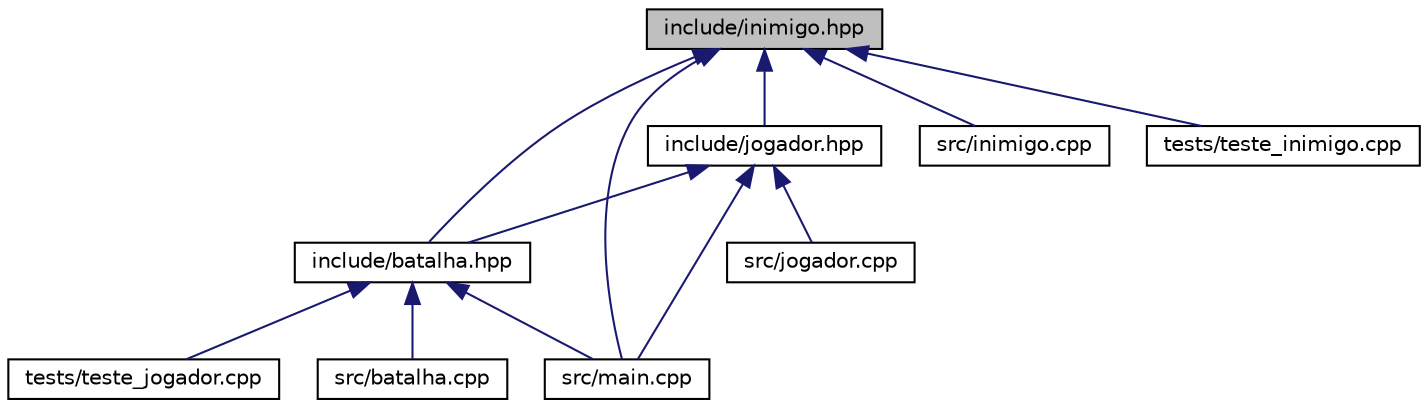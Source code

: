 digraph "include/inimigo.hpp"
{
 // LATEX_PDF_SIZE
  edge [fontname="Helvetica",fontsize="10",labelfontname="Helvetica",labelfontsize="10"];
  node [fontname="Helvetica",fontsize="10",shape=record];
  Node1 [label="include/inimigo.hpp",height=0.2,width=0.4,color="black", fillcolor="grey75", style="filled", fontcolor="black",tooltip="classe que herda os atributos da classe Usuario e armazena informações do inimigo"];
  Node1 -> Node2 [dir="back",color="midnightblue",fontsize="10",style="solid",fontname="Helvetica"];
  Node2 [label="include/batalha.hpp",height=0.2,width=0.4,color="black", fillcolor="white", style="filled",URL="$batalha_8hpp.html",tooltip="classe responsável por todas as batalhas do jogo"];
  Node2 -> Node3 [dir="back",color="midnightblue",fontsize="10",style="solid",fontname="Helvetica"];
  Node3 [label="src/batalha.cpp",height=0.2,width=0.4,color="black", fillcolor="white", style="filled",URL="$batalha_8cpp.html",tooltip=" "];
  Node2 -> Node4 [dir="back",color="midnightblue",fontsize="10",style="solid",fontname="Helvetica"];
  Node4 [label="src/main.cpp",height=0.2,width=0.4,color="black", fillcolor="white", style="filled",URL="$src_2main_8cpp.html",tooltip=" "];
  Node2 -> Node5 [dir="back",color="midnightblue",fontsize="10",style="solid",fontname="Helvetica"];
  Node5 [label="tests/teste_jogador.cpp",height=0.2,width=0.4,color="black", fillcolor="white", style="filled",URL="$teste__jogador_8cpp.html",tooltip=" "];
  Node1 -> Node6 [dir="back",color="midnightblue",fontsize="10",style="solid",fontname="Helvetica"];
  Node6 [label="include/jogador.hpp",height=0.2,width=0.4,color="black", fillcolor="white", style="filled",URL="$jogador_8hpp.html",tooltip="A classe jogador herdar atributos da classe Usuário e armazena itens do jogador."];
  Node6 -> Node2 [dir="back",color="midnightblue",fontsize="10",style="solid",fontname="Helvetica"];
  Node6 -> Node7 [dir="back",color="midnightblue",fontsize="10",style="solid",fontname="Helvetica"];
  Node7 [label="src/jogador.cpp",height=0.2,width=0.4,color="black", fillcolor="white", style="filled",URL="$jogador_8cpp.html",tooltip=" "];
  Node6 -> Node4 [dir="back",color="midnightblue",fontsize="10",style="solid",fontname="Helvetica"];
  Node1 -> Node8 [dir="back",color="midnightblue",fontsize="10",style="solid",fontname="Helvetica"];
  Node8 [label="src/inimigo.cpp",height=0.2,width=0.4,color="black", fillcolor="white", style="filled",URL="$inimigo_8cpp.html",tooltip=" "];
  Node1 -> Node4 [dir="back",color="midnightblue",fontsize="10",style="solid",fontname="Helvetica"];
  Node1 -> Node9 [dir="back",color="midnightblue",fontsize="10",style="solid",fontname="Helvetica"];
  Node9 [label="tests/teste_inimigo.cpp",height=0.2,width=0.4,color="black", fillcolor="white", style="filled",URL="$teste__inimigo_8cpp.html",tooltip=" "];
}
